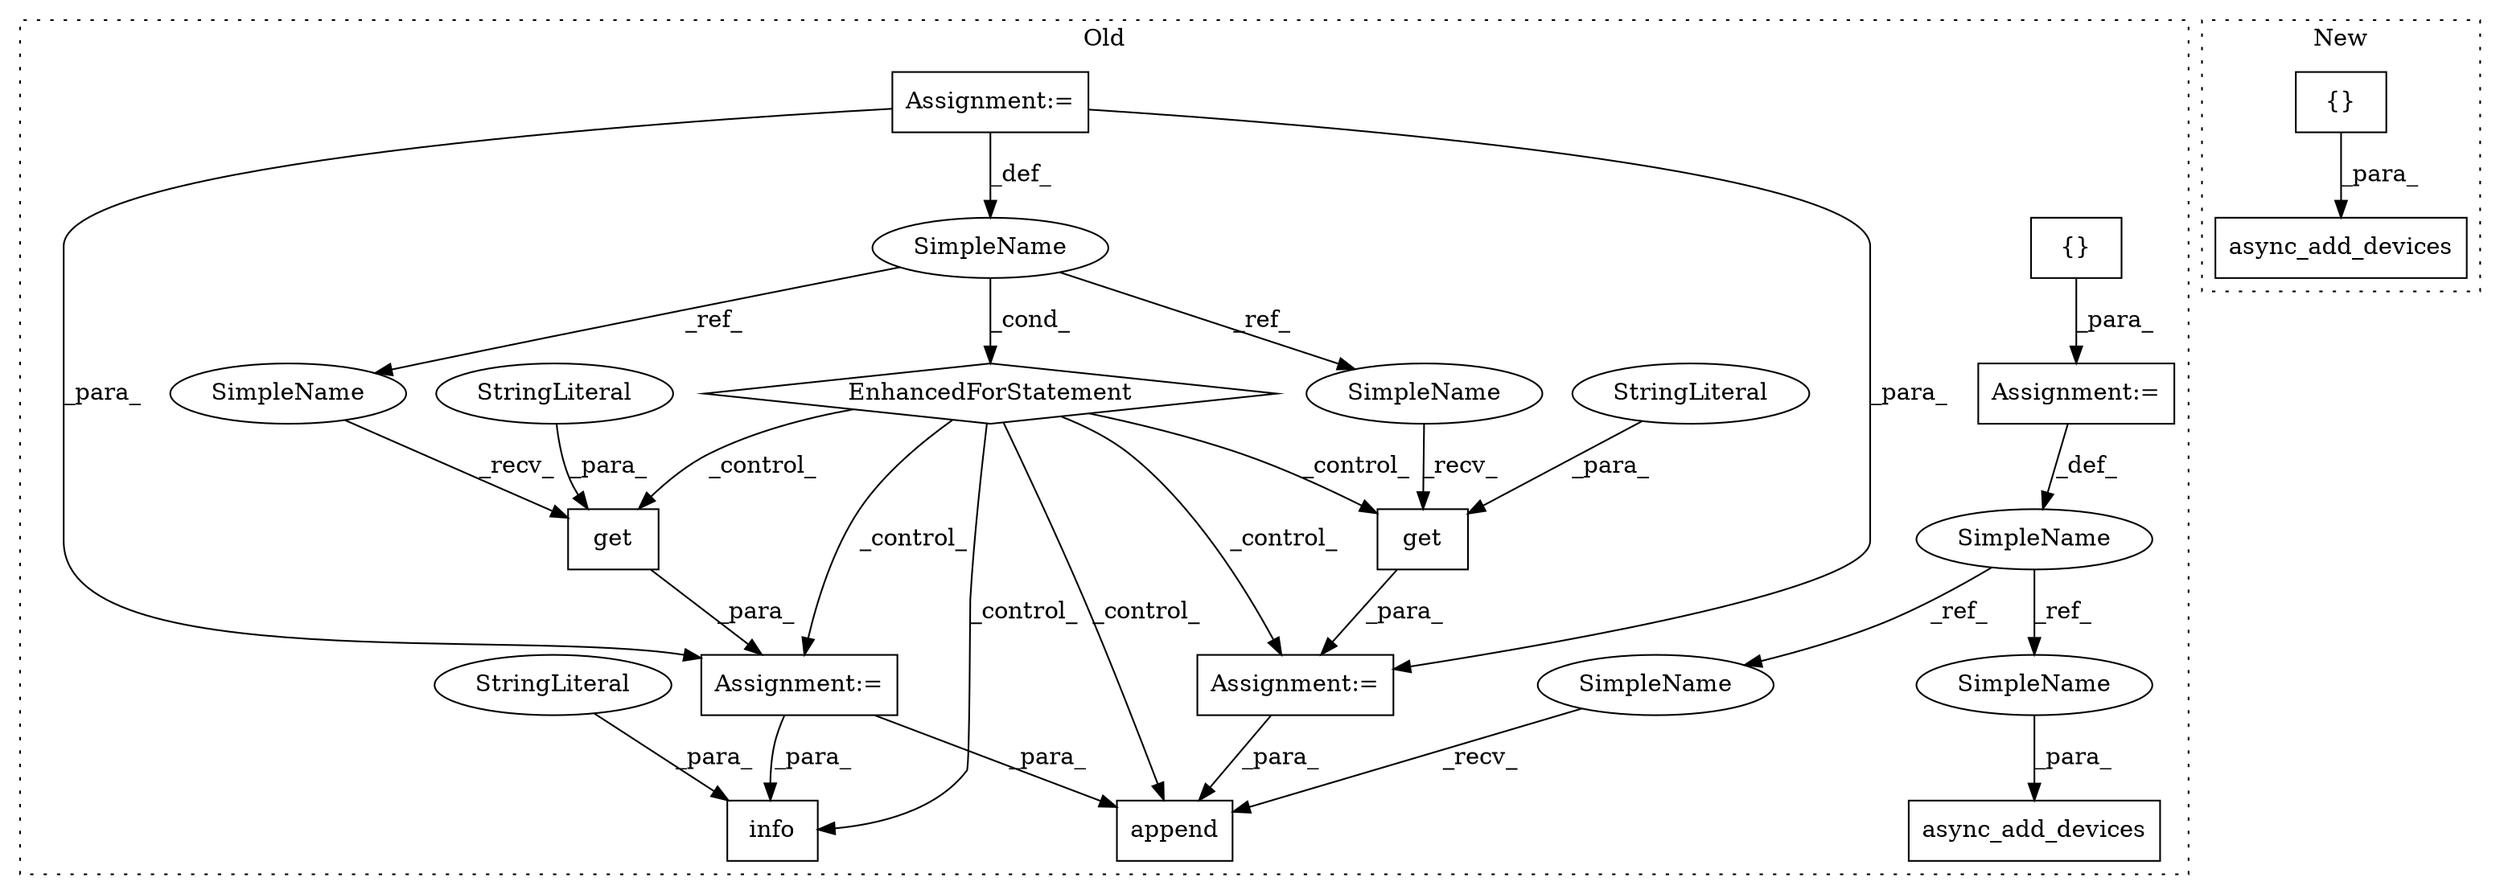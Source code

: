 digraph G {
subgraph cluster0 {
1 [label="async_add_devices" a="32" s="1224,1253" l="18,1" shape="box"];
3 [label="{}" a="4" s="834" l="2" shape="box"];
5 [label="SimpleName" a="42" s="794" l="11" shape="ellipse"];
6 [label="append" a="32" s="1150,1211" l="7,1" shape="box"];
7 [label="SimpleName" a="42" s="899" l="6" shape="ellipse"];
8 [label="EnhancedForStatement" a="70" s="842,922" l="53,2" shape="diamond"];
9 [label="get" a="32" s="944,957" l="4,1" shape="box"];
10 [label="StringLiteral" a="45" s="948" l="9" shape="ellipse"];
11 [label="get" a="32" s="1048,1066" l="4,1" shape="box"];
12 [label="StringLiteral" a="45" s="1052" l="14" shape="ellipse"];
13 [label="Assignment:=" a="7" s="842,922" l="53,2" shape="box"];
14 [label="Assignment:=" a="7" s="805" l="1" shape="box"];
15 [label="Assignment:=" a="7" s="1015" l="1" shape="box"];
16 [label="Assignment:=" a="7" s="936" l="1" shape="box"];
17 [label="info" a="32" s="1084,1129" l="5,1" shape="box"];
18 [label="StringLiteral" a="45" s="1089" l="35" shape="ellipse"];
19 [label="SimpleName" a="42" s="937" l="6" shape="ellipse"];
20 [label="SimpleName" a="42" s="1041" l="6" shape="ellipse"];
21 [label="SimpleName" a="42" s="1242" l="11" shape="ellipse"];
22 [label="SimpleName" a="42" s="1138" l="11" shape="ellipse"];
label = "Old";
style="dotted";
}
subgraph cluster1 {
2 [label="async_add_devices" a="32" s="1048,1087" l="18,1" shape="box"];
4 [label="{}" a="4" s="1075,1086" l="1,1" shape="box"];
label = "New";
style="dotted";
}
3 -> 14 [label="_para_"];
4 -> 2 [label="_para_"];
5 -> 22 [label="_ref_"];
5 -> 21 [label="_ref_"];
7 -> 8 [label="_cond_"];
7 -> 19 [label="_ref_"];
7 -> 20 [label="_ref_"];
8 -> 16 [label="_control_"];
8 -> 11 [label="_control_"];
8 -> 6 [label="_control_"];
8 -> 15 [label="_control_"];
8 -> 9 [label="_control_"];
8 -> 17 [label="_control_"];
9 -> 16 [label="_para_"];
10 -> 9 [label="_para_"];
11 -> 15 [label="_para_"];
12 -> 11 [label="_para_"];
13 -> 15 [label="_para_"];
13 -> 7 [label="_def_"];
13 -> 16 [label="_para_"];
14 -> 5 [label="_def_"];
15 -> 6 [label="_para_"];
16 -> 17 [label="_para_"];
16 -> 6 [label="_para_"];
18 -> 17 [label="_para_"];
19 -> 9 [label="_recv_"];
20 -> 11 [label="_recv_"];
21 -> 1 [label="_para_"];
22 -> 6 [label="_recv_"];
}